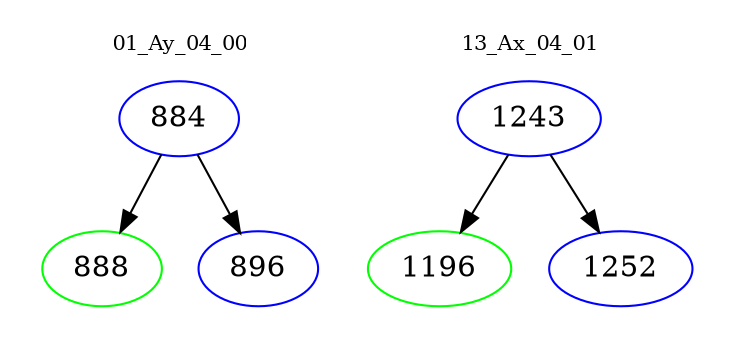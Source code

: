 digraph{
subgraph cluster_0 {
color = white
label = "01_Ay_04_00";
fontsize=10;
T0_884 [label="884", color="blue"]
T0_884 -> T0_888 [color="black"]
T0_888 [label="888", color="green"]
T0_884 -> T0_896 [color="black"]
T0_896 [label="896", color="blue"]
}
subgraph cluster_1 {
color = white
label = "13_Ax_04_01";
fontsize=10;
T1_1243 [label="1243", color="blue"]
T1_1243 -> T1_1196 [color="black"]
T1_1196 [label="1196", color="green"]
T1_1243 -> T1_1252 [color="black"]
T1_1252 [label="1252", color="blue"]
}
}
